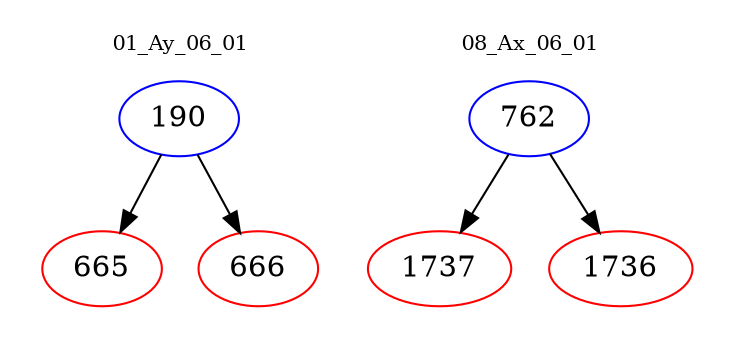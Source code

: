 digraph{
subgraph cluster_0 {
color = white
label = "01_Ay_06_01";
fontsize=10;
T0_190 [label="190", color="blue"]
T0_190 -> T0_665 [color="black"]
T0_665 [label="665", color="red"]
T0_190 -> T0_666 [color="black"]
T0_666 [label="666", color="red"]
}
subgraph cluster_1 {
color = white
label = "08_Ax_06_01";
fontsize=10;
T1_762 [label="762", color="blue"]
T1_762 -> T1_1737 [color="black"]
T1_1737 [label="1737", color="red"]
T1_762 -> T1_1736 [color="black"]
T1_1736 [label="1736", color="red"]
}
}
